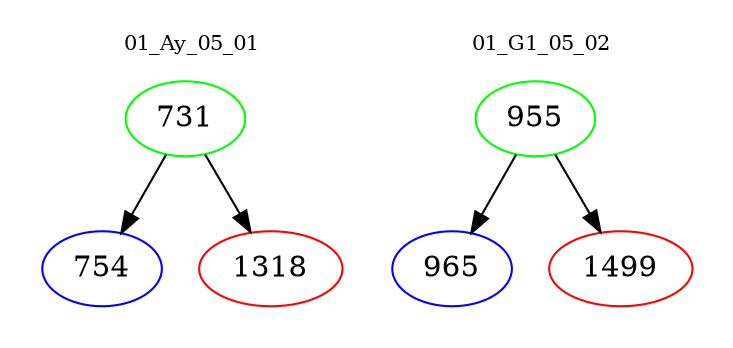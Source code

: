 digraph{
subgraph cluster_0 {
color = white
label = "01_Ay_05_01";
fontsize=10;
T0_731 [label="731", color="green"]
T0_731 -> T0_754 [color="black"]
T0_754 [label="754", color="blue"]
T0_731 -> T0_1318 [color="black"]
T0_1318 [label="1318", color="red"]
}
subgraph cluster_1 {
color = white
label = "01_G1_05_02";
fontsize=10;
T1_955 [label="955", color="green"]
T1_955 -> T1_965 [color="black"]
T1_965 [label="965", color="blue"]
T1_955 -> T1_1499 [color="black"]
T1_1499 [label="1499", color="red"]
}
}
